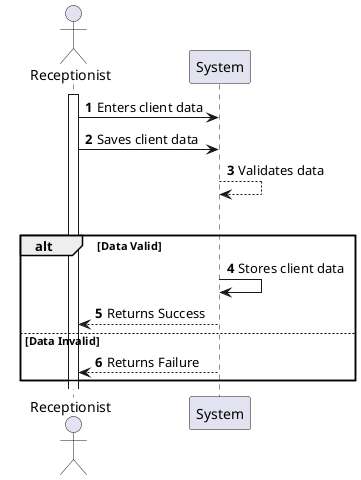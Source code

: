 @startuml
'https://plantuml.com/sequence-diagram

autonumber

Actor "Receptionist"
participant "System" as Sys
activate Receptionist

Receptionist -> Sys: Enters client data
Receptionist -> Sys: Saves client data

Sys --> Sys: Validates data

 group "alt" Data Valid
    alt Data Valid
        Sys -> Sys: Stores client data
        Sys --> Receptionist: Returns Success
    else Data Invalid
        Sys --> Receptionist: Returns Failure
 end

@enduml